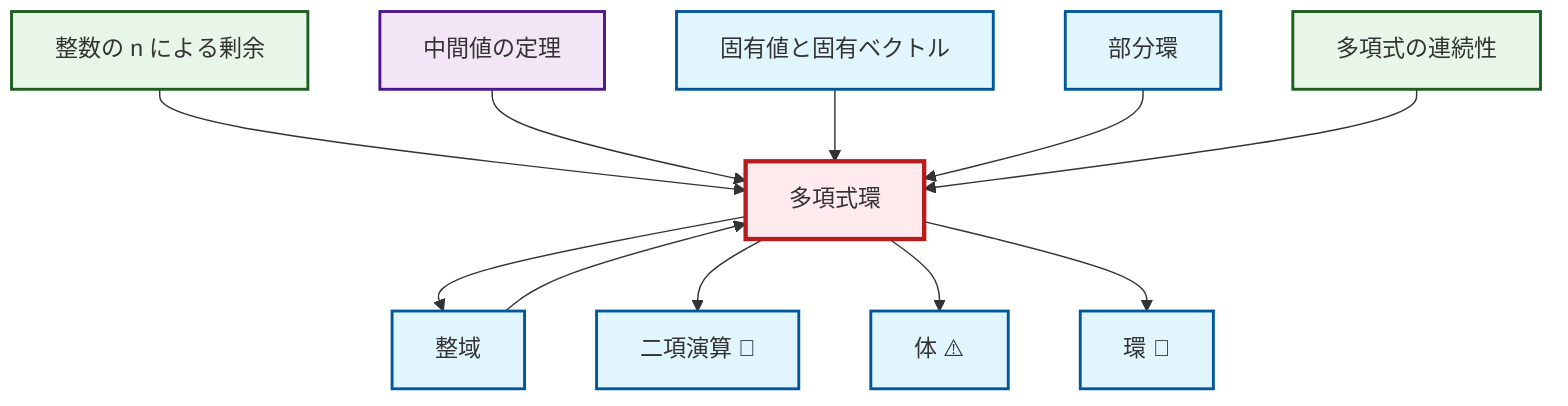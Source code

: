 graph TD
    classDef definition fill:#e1f5fe,stroke:#01579b,stroke-width:2px
    classDef theorem fill:#f3e5f5,stroke:#4a148c,stroke-width:2px
    classDef axiom fill:#fff3e0,stroke:#e65100,stroke-width:2px
    classDef example fill:#e8f5e9,stroke:#1b5e20,stroke-width:2px
    classDef current fill:#ffebee,stroke:#b71c1c,stroke-width:3px
    ex-quotient-integers-mod-n["整数の n による剰余"]:::example
    def-integral-domain["整域"]:::definition
    def-subring["部分環"]:::definition
    thm-intermediate-value["中間値の定理"]:::theorem
    def-polynomial-ring["多項式環"]:::definition
    def-ring["環 📝"]:::definition
    def-field["体 ⚠️"]:::definition
    ex-polynomial-continuity["多項式の連続性"]:::example
    def-eigenvalue-eigenvector["固有値と固有ベクトル"]:::definition
    def-binary-operation["二項演算 📝"]:::definition
    ex-quotient-integers-mod-n --> def-polynomial-ring
    thm-intermediate-value --> def-polynomial-ring
    def-eigenvalue-eigenvector --> def-polynomial-ring
    def-polynomial-ring --> def-integral-domain
    def-subring --> def-polynomial-ring
    def-polynomial-ring --> def-binary-operation
    def-polynomial-ring --> def-field
    def-integral-domain --> def-polynomial-ring
    def-polynomial-ring --> def-ring
    ex-polynomial-continuity --> def-polynomial-ring
    class def-polynomial-ring current
